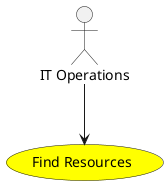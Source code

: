 @startuml


usecase "Find Resources" as FindResources #yellow

Actor "IT Operations" as ITOperations

ITOperations --> FindResources











@enduml
